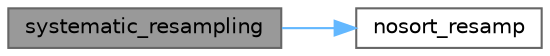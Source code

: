 digraph "systematic_resampling"
{
 // LATEX_PDF_SIZE
  bgcolor="transparent";
  edge [fontname=Helvetica,fontsize=10,labelfontname=Helvetica,labelfontsize=10];
  node [fontname=Helvetica,fontsize=10,shape=box,height=0.2,width=0.4];
  rankdir="LR";
  Node1 [id="Node000001",label="systematic_resampling",height=0.2,width=0.4,color="gray40", fillcolor="grey60", style="filled", fontcolor="black",tooltip=" "];
  Node1 -> Node2 [id="edge1_Node000001_Node000002",color="steelblue1",style="solid",tooltip=" "];
  Node2 [id="Node000002",label="nosort_resamp",height=0.2,width=0.4,color="grey40", fillcolor="white", style="filled",URL="$resample_8c.html#a37f1a2acca063e96f0efa73705ec87b2",tooltip=" "];
}
